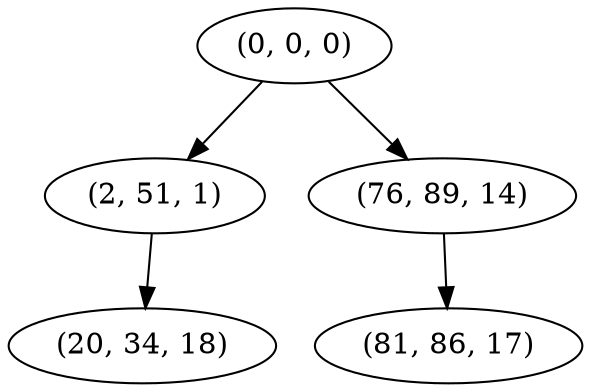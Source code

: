 digraph tree {
    "(0, 0, 0)";
    "(2, 51, 1)";
    "(20, 34, 18)";
    "(76, 89, 14)";
    "(81, 86, 17)";
    "(0, 0, 0)" -> "(2, 51, 1)";
    "(0, 0, 0)" -> "(76, 89, 14)";
    "(2, 51, 1)" -> "(20, 34, 18)";
    "(76, 89, 14)" -> "(81, 86, 17)";
}
